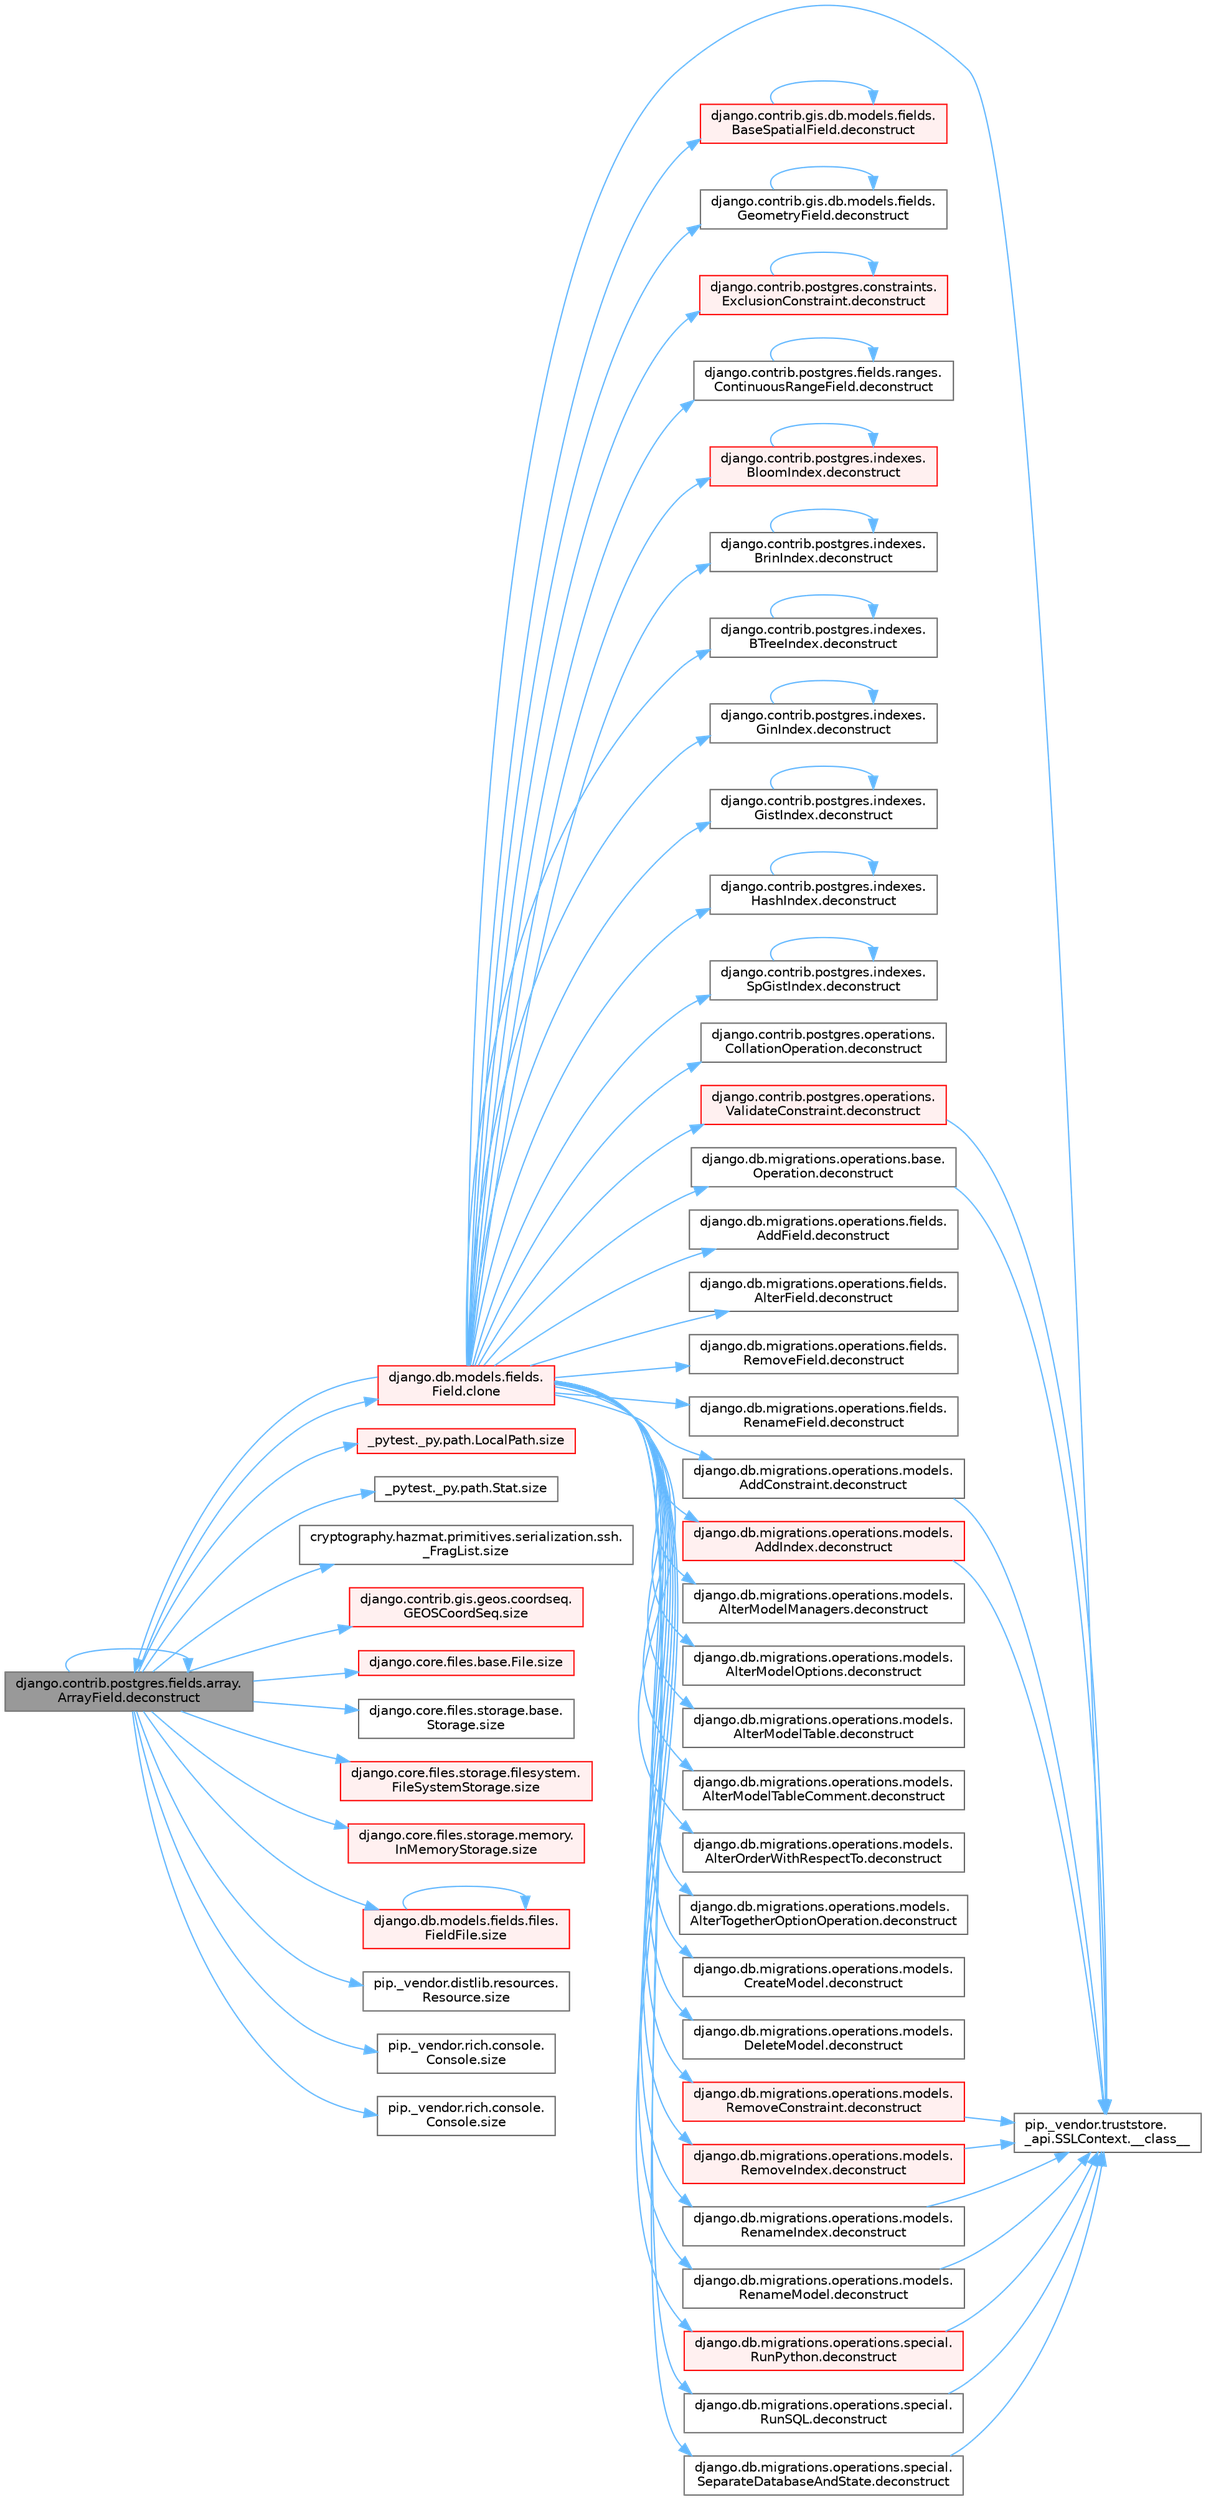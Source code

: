 digraph "django.contrib.postgres.fields.array.ArrayField.deconstruct"
{
 // LATEX_PDF_SIZE
  bgcolor="transparent";
  edge [fontname=Helvetica,fontsize=10,labelfontname=Helvetica,labelfontsize=10];
  node [fontname=Helvetica,fontsize=10,shape=box,height=0.2,width=0.4];
  rankdir="LR";
  Node1 [id="Node000001",label="django.contrib.postgres.fields.array.\lArrayField.deconstruct",height=0.2,width=0.4,color="gray40", fillcolor="grey60", style="filled", fontcolor="black",tooltip=" "];
  Node1 -> Node2 [id="edge1_Node000001_Node000002",color="steelblue1",style="solid",tooltip=" "];
  Node2 [id="Node000002",label="django.db.models.fields.\lField.clone",height=0.2,width=0.4,color="red", fillcolor="#FFF0F0", style="filled",URL="$classdjango_1_1db_1_1models_1_1fields_1_1_field.html#aeaf9d4a620ef742dbc6414393f549ee2",tooltip=" "];
  Node2 -> Node3 [id="edge2_Node000002_Node000003",color="steelblue1",style="solid",tooltip=" "];
  Node3 [id="Node000003",label="pip._vendor.truststore.\l_api.SSLContext.__class__",height=0.2,width=0.4,color="grey40", fillcolor="white", style="filled",URL="$classpip_1_1__vendor_1_1truststore_1_1__api_1_1_s_s_l_context.html#a530861514f31eabaa3f513557d6e66de",tooltip=" "];
  Node2 -> Node4 [id="edge3_Node000002_Node000004",color="steelblue1",style="solid",tooltip=" "];
  Node4 [id="Node000004",label="django.contrib.gis.db.models.fields.\lBaseSpatialField.deconstruct",height=0.2,width=0.4,color="red", fillcolor="#FFF0F0", style="filled",URL="$classdjango_1_1contrib_1_1gis_1_1db_1_1models_1_1fields_1_1_base_spatial_field.html#a058928b48dd79c1c550fe385a9b7d299",tooltip=" "];
  Node4 -> Node4 [id="edge4_Node000004_Node000004",color="steelblue1",style="solid",tooltip=" "];
  Node2 -> Node44 [id="edge5_Node000002_Node000044",color="steelblue1",style="solid",tooltip=" "];
  Node44 [id="Node000044",label="django.contrib.gis.db.models.fields.\lGeometryField.deconstruct",height=0.2,width=0.4,color="grey40", fillcolor="white", style="filled",URL="$classdjango_1_1contrib_1_1gis_1_1db_1_1models_1_1fields_1_1_geometry_field.html#add4b3ce873d39b38a00dc86d0472a7f8",tooltip=" "];
  Node44 -> Node44 [id="edge6_Node000044_Node000044",color="steelblue1",style="solid",tooltip=" "];
  Node2 -> Node45 [id="edge7_Node000002_Node000045",color="steelblue1",style="solid",tooltip=" "];
  Node45 [id="Node000045",label="django.contrib.postgres.constraints.\lExclusionConstraint.deconstruct",height=0.2,width=0.4,color="red", fillcolor="#FFF0F0", style="filled",URL="$classdjango_1_1contrib_1_1postgres_1_1constraints_1_1_exclusion_constraint.html#ad7f2b1013a1aeb3f6e584282ead19dfb",tooltip=" "];
  Node45 -> Node45 [id="edge8_Node000045_Node000045",color="steelblue1",style="solid",tooltip=" "];
  Node2 -> Node1 [id="edge9_Node000002_Node000001",color="steelblue1",style="solid",tooltip=" "];
  Node2 -> Node3135 [id="edge10_Node000002_Node003135",color="steelblue1",style="solid",tooltip=" "];
  Node3135 [id="Node003135",label="django.contrib.postgres.fields.ranges.\lContinuousRangeField.deconstruct",height=0.2,width=0.4,color="grey40", fillcolor="white", style="filled",URL="$classdjango_1_1contrib_1_1postgres_1_1fields_1_1ranges_1_1_continuous_range_field.html#a7d8c19800da55e565e967f46565d513f",tooltip=" "];
  Node3135 -> Node3135 [id="edge11_Node003135_Node003135",color="steelblue1",style="solid",tooltip=" "];
  Node2 -> Node3136 [id="edge12_Node000002_Node003136",color="steelblue1",style="solid",tooltip=" "];
  Node3136 [id="Node003136",label="django.contrib.postgres.indexes.\lBloomIndex.deconstruct",height=0.2,width=0.4,color="red", fillcolor="#FFF0F0", style="filled",URL="$classdjango_1_1contrib_1_1postgres_1_1indexes_1_1_bloom_index.html#a57be7d583ae529aaff7ad1c4618c7425",tooltip=" "];
  Node3136 -> Node3136 [id="edge13_Node003136_Node003136",color="steelblue1",style="solid",tooltip=" "];
  Node2 -> Node3138 [id="edge14_Node000002_Node003138",color="steelblue1",style="solid",tooltip=" "];
  Node3138 [id="Node003138",label="django.contrib.postgres.indexes.\lBrinIndex.deconstruct",height=0.2,width=0.4,color="grey40", fillcolor="white", style="filled",URL="$classdjango_1_1contrib_1_1postgres_1_1indexes_1_1_brin_index.html#a70acb3081e60fd34e338bdb4ea5ddbd3",tooltip=" "];
  Node3138 -> Node3138 [id="edge15_Node003138_Node003138",color="steelblue1",style="solid",tooltip=" "];
  Node2 -> Node3139 [id="edge16_Node000002_Node003139",color="steelblue1",style="solid",tooltip=" "];
  Node3139 [id="Node003139",label="django.contrib.postgres.indexes.\lBTreeIndex.deconstruct",height=0.2,width=0.4,color="grey40", fillcolor="white", style="filled",URL="$classdjango_1_1contrib_1_1postgres_1_1indexes_1_1_b_tree_index.html#a929d08508bdc568716c65293d1eba9f7",tooltip=" "];
  Node3139 -> Node3139 [id="edge17_Node003139_Node003139",color="steelblue1",style="solid",tooltip=" "];
  Node2 -> Node3140 [id="edge18_Node000002_Node003140",color="steelblue1",style="solid",tooltip=" "];
  Node3140 [id="Node003140",label="django.contrib.postgres.indexes.\lGinIndex.deconstruct",height=0.2,width=0.4,color="grey40", fillcolor="white", style="filled",URL="$classdjango_1_1contrib_1_1postgres_1_1indexes_1_1_gin_index.html#a55e73d4fd27a2587b082b93f089591d9",tooltip=" "];
  Node3140 -> Node3140 [id="edge19_Node003140_Node003140",color="steelblue1",style="solid",tooltip=" "];
  Node2 -> Node3141 [id="edge20_Node000002_Node003141",color="steelblue1",style="solid",tooltip=" "];
  Node3141 [id="Node003141",label="django.contrib.postgres.indexes.\lGistIndex.deconstruct",height=0.2,width=0.4,color="grey40", fillcolor="white", style="filled",URL="$classdjango_1_1contrib_1_1postgres_1_1indexes_1_1_gist_index.html#ae15784a4c34667b65f56fbc9dd7ccdac",tooltip=" "];
  Node3141 -> Node3141 [id="edge21_Node003141_Node003141",color="steelblue1",style="solid",tooltip=" "];
  Node2 -> Node3142 [id="edge22_Node000002_Node003142",color="steelblue1",style="solid",tooltip=" "];
  Node3142 [id="Node003142",label="django.contrib.postgres.indexes.\lHashIndex.deconstruct",height=0.2,width=0.4,color="grey40", fillcolor="white", style="filled",URL="$classdjango_1_1contrib_1_1postgres_1_1indexes_1_1_hash_index.html#ad795dadce0f5b6bacbfab1aa08fa898f",tooltip=" "];
  Node3142 -> Node3142 [id="edge23_Node003142_Node003142",color="steelblue1",style="solid",tooltip=" "];
  Node2 -> Node3143 [id="edge24_Node000002_Node003143",color="steelblue1",style="solid",tooltip=" "];
  Node3143 [id="Node003143",label="django.contrib.postgres.indexes.\lSpGistIndex.deconstruct",height=0.2,width=0.4,color="grey40", fillcolor="white", style="filled",URL="$classdjango_1_1contrib_1_1postgres_1_1indexes_1_1_sp_gist_index.html#a0408de5beee497bd120e338d37d9f30a",tooltip=" "];
  Node3143 -> Node3143 [id="edge25_Node003143_Node003143",color="steelblue1",style="solid",tooltip=" "];
  Node2 -> Node3144 [id="edge26_Node000002_Node003144",color="steelblue1",style="solid",tooltip=" "];
  Node3144 [id="Node003144",label="django.contrib.postgres.operations.\lCollationOperation.deconstruct",height=0.2,width=0.4,color="grey40", fillcolor="white", style="filled",URL="$classdjango_1_1contrib_1_1postgres_1_1operations_1_1_collation_operation.html#a753776f223e6bb85fb991ae598a9c67f",tooltip=" "];
  Node2 -> Node3145 [id="edge27_Node000002_Node003145",color="steelblue1",style="solid",tooltip=" "];
  Node3145 [id="Node003145",label="django.contrib.postgres.operations.\lValidateConstraint.deconstruct",height=0.2,width=0.4,color="red", fillcolor="#FFF0F0", style="filled",URL="$classdjango_1_1contrib_1_1postgres_1_1operations_1_1_validate_constraint.html#a6dc0b2612c92acca0d9e2a23b0a2499e",tooltip=" "];
  Node3145 -> Node3 [id="edge28_Node003145_Node000003",color="steelblue1",style="solid",tooltip=" "];
  Node2 -> Node3146 [id="edge29_Node000002_Node003146",color="steelblue1",style="solid",tooltip=" "];
  Node3146 [id="Node003146",label="django.db.migrations.operations.base.\lOperation.deconstruct",height=0.2,width=0.4,color="grey40", fillcolor="white", style="filled",URL="$classdjango_1_1db_1_1migrations_1_1operations_1_1base_1_1_operation.html#a7a97aba5207d742bdaa2e7562714a062",tooltip=" "];
  Node3146 -> Node3 [id="edge30_Node003146_Node000003",color="steelblue1",style="solid",tooltip=" "];
  Node2 -> Node3147 [id="edge31_Node000002_Node003147",color="steelblue1",style="solid",tooltip=" "];
  Node3147 [id="Node003147",label="django.db.migrations.operations.fields.\lAddField.deconstruct",height=0.2,width=0.4,color="grey40", fillcolor="white", style="filled",URL="$classdjango_1_1db_1_1migrations_1_1operations_1_1fields_1_1_add_field.html#ad90ff2d44c1d75e84d935f73d096c185",tooltip=" "];
  Node2 -> Node3148 [id="edge32_Node000002_Node003148",color="steelblue1",style="solid",tooltip=" "];
  Node3148 [id="Node003148",label="django.db.migrations.operations.fields.\lAlterField.deconstruct",height=0.2,width=0.4,color="grey40", fillcolor="white", style="filled",URL="$classdjango_1_1db_1_1migrations_1_1operations_1_1fields_1_1_alter_field.html#acf97f698af9bfb34b19eac8130c0aa75",tooltip=" "];
  Node2 -> Node3149 [id="edge33_Node000002_Node003149",color="steelblue1",style="solid",tooltip=" "];
  Node3149 [id="Node003149",label="django.db.migrations.operations.fields.\lRemoveField.deconstruct",height=0.2,width=0.4,color="grey40", fillcolor="white", style="filled",URL="$classdjango_1_1db_1_1migrations_1_1operations_1_1fields_1_1_remove_field.html#abc65085f00d28f3ae0fbb5884352ccd6",tooltip=" "];
  Node2 -> Node3150 [id="edge34_Node000002_Node003150",color="steelblue1",style="solid",tooltip=" "];
  Node3150 [id="Node003150",label="django.db.migrations.operations.fields.\lRenameField.deconstruct",height=0.2,width=0.4,color="grey40", fillcolor="white", style="filled",URL="$classdjango_1_1db_1_1migrations_1_1operations_1_1fields_1_1_rename_field.html#a1394eb8a54a66c0e3075c5651f9124b7",tooltip=" "];
  Node2 -> Node3151 [id="edge35_Node000002_Node003151",color="steelblue1",style="solid",tooltip=" "];
  Node3151 [id="Node003151",label="django.db.migrations.operations.models.\lAddConstraint.deconstruct",height=0.2,width=0.4,color="grey40", fillcolor="white", style="filled",URL="$classdjango_1_1db_1_1migrations_1_1operations_1_1models_1_1_add_constraint.html#ae9926e77db210a7f2e249060eea2d083",tooltip=" "];
  Node3151 -> Node3 [id="edge36_Node003151_Node000003",color="steelblue1",style="solid",tooltip=" "];
  Node2 -> Node3152 [id="edge37_Node000002_Node003152",color="steelblue1",style="solid",tooltip=" "];
  Node3152 [id="Node003152",label="django.db.migrations.operations.models.\lAddIndex.deconstruct",height=0.2,width=0.4,color="red", fillcolor="#FFF0F0", style="filled",URL="$classdjango_1_1db_1_1migrations_1_1operations_1_1models_1_1_add_index.html#a0a2edbeacf2565de84f867b03b9b5beb",tooltip=" "];
  Node3152 -> Node3 [id="edge38_Node003152_Node000003",color="steelblue1",style="solid",tooltip=" "];
  Node2 -> Node3153 [id="edge39_Node000002_Node003153",color="steelblue1",style="solid",tooltip=" "];
  Node3153 [id="Node003153",label="django.db.migrations.operations.models.\lAlterModelManagers.deconstruct",height=0.2,width=0.4,color="grey40", fillcolor="white", style="filled",URL="$classdjango_1_1db_1_1migrations_1_1operations_1_1models_1_1_alter_model_managers.html#a18a01041b80255943dce85c5da7e8571",tooltip=" "];
  Node2 -> Node3154 [id="edge40_Node000002_Node003154",color="steelblue1",style="solid",tooltip=" "];
  Node3154 [id="Node003154",label="django.db.migrations.operations.models.\lAlterModelOptions.deconstruct",height=0.2,width=0.4,color="grey40", fillcolor="white", style="filled",URL="$classdjango_1_1db_1_1migrations_1_1operations_1_1models_1_1_alter_model_options.html#a365a6e4ecf4bf3827f3bfdad7ce9e261",tooltip=" "];
  Node2 -> Node3155 [id="edge41_Node000002_Node003155",color="steelblue1",style="solid",tooltip=" "];
  Node3155 [id="Node003155",label="django.db.migrations.operations.models.\lAlterModelTable.deconstruct",height=0.2,width=0.4,color="grey40", fillcolor="white", style="filled",URL="$classdjango_1_1db_1_1migrations_1_1operations_1_1models_1_1_alter_model_table.html#abc80de93145750cb809812402d1cb91a",tooltip=" "];
  Node2 -> Node3156 [id="edge42_Node000002_Node003156",color="steelblue1",style="solid",tooltip=" "];
  Node3156 [id="Node003156",label="django.db.migrations.operations.models.\lAlterModelTableComment.deconstruct",height=0.2,width=0.4,color="grey40", fillcolor="white", style="filled",URL="$classdjango_1_1db_1_1migrations_1_1operations_1_1models_1_1_alter_model_table_comment.html#a3d99f2c0c06aeadc207b7cac30414134",tooltip=" "];
  Node2 -> Node3157 [id="edge43_Node000002_Node003157",color="steelblue1",style="solid",tooltip=" "];
  Node3157 [id="Node003157",label="django.db.migrations.operations.models.\lAlterOrderWithRespectTo.deconstruct",height=0.2,width=0.4,color="grey40", fillcolor="white", style="filled",URL="$classdjango_1_1db_1_1migrations_1_1operations_1_1models_1_1_alter_order_with_respect_to.html#adc2ed00c4fb3fefc5420c5560c688f2b",tooltip=" "];
  Node2 -> Node3158 [id="edge44_Node000002_Node003158",color="steelblue1",style="solid",tooltip=" "];
  Node3158 [id="Node003158",label="django.db.migrations.operations.models.\lAlterTogetherOptionOperation.deconstruct",height=0.2,width=0.4,color="grey40", fillcolor="white", style="filled",URL="$classdjango_1_1db_1_1migrations_1_1operations_1_1models_1_1_alter_together_option_operation.html#a65ec7e543708b3a133b3b5b655937f94",tooltip=" "];
  Node2 -> Node3159 [id="edge45_Node000002_Node003159",color="steelblue1",style="solid",tooltip=" "];
  Node3159 [id="Node003159",label="django.db.migrations.operations.models.\lCreateModel.deconstruct",height=0.2,width=0.4,color="grey40", fillcolor="white", style="filled",URL="$classdjango_1_1db_1_1migrations_1_1operations_1_1models_1_1_create_model.html#a97c0edba25e3ef0d56f0890d87945aaa",tooltip=" "];
  Node2 -> Node3160 [id="edge46_Node000002_Node003160",color="steelblue1",style="solid",tooltip=" "];
  Node3160 [id="Node003160",label="django.db.migrations.operations.models.\lDeleteModel.deconstruct",height=0.2,width=0.4,color="grey40", fillcolor="white", style="filled",URL="$classdjango_1_1db_1_1migrations_1_1operations_1_1models_1_1_delete_model.html#a178b3871af7f9676d37bd1c99a961cc0",tooltip=" "];
  Node2 -> Node3161 [id="edge47_Node000002_Node003161",color="steelblue1",style="solid",tooltip=" "];
  Node3161 [id="Node003161",label="django.db.migrations.operations.models.\lRemoveConstraint.deconstruct",height=0.2,width=0.4,color="red", fillcolor="#FFF0F0", style="filled",URL="$classdjango_1_1db_1_1migrations_1_1operations_1_1models_1_1_remove_constraint.html#a6297f9331abf1d8f6b5fa50dc262a86f",tooltip=" "];
  Node3161 -> Node3 [id="edge48_Node003161_Node000003",color="steelblue1",style="solid",tooltip=" "];
  Node2 -> Node3162 [id="edge49_Node000002_Node003162",color="steelblue1",style="solid",tooltip=" "];
  Node3162 [id="Node003162",label="django.db.migrations.operations.models.\lRemoveIndex.deconstruct",height=0.2,width=0.4,color="red", fillcolor="#FFF0F0", style="filled",URL="$classdjango_1_1db_1_1migrations_1_1operations_1_1models_1_1_remove_index.html#adb6e4c14e05ba5ec18143f36390b4a26",tooltip=" "];
  Node3162 -> Node3 [id="edge50_Node003162_Node000003",color="steelblue1",style="solid",tooltip=" "];
  Node2 -> Node3163 [id="edge51_Node000002_Node003163",color="steelblue1",style="solid",tooltip=" "];
  Node3163 [id="Node003163",label="django.db.migrations.operations.models.\lRenameIndex.deconstruct",height=0.2,width=0.4,color="grey40", fillcolor="white", style="filled",URL="$classdjango_1_1db_1_1migrations_1_1operations_1_1models_1_1_rename_index.html#a89c68d8ab090ad3591d70162a0240254",tooltip=" "];
  Node3163 -> Node3 [id="edge52_Node003163_Node000003",color="steelblue1",style="solid",tooltip=" "];
  Node2 -> Node3164 [id="edge53_Node000002_Node003164",color="steelblue1",style="solid",tooltip=" "];
  Node3164 [id="Node003164",label="django.db.migrations.operations.models.\lRenameModel.deconstruct",height=0.2,width=0.4,color="grey40", fillcolor="white", style="filled",URL="$classdjango_1_1db_1_1migrations_1_1operations_1_1models_1_1_rename_model.html#afbdafdf5fc4a5cab17fdce022811a77b",tooltip=" "];
  Node3164 -> Node3 [id="edge54_Node003164_Node000003",color="steelblue1",style="solid",tooltip=" "];
  Node2 -> Node3165 [id="edge55_Node000002_Node003165",color="steelblue1",style="solid",tooltip=" "];
  Node3165 [id="Node003165",label="django.db.migrations.operations.special.\lRunPython.deconstruct",height=0.2,width=0.4,color="red", fillcolor="#FFF0F0", style="filled",URL="$classdjango_1_1db_1_1migrations_1_1operations_1_1special_1_1_run_python.html#a3ebffa7aae0aa0af2f1949bc22b757aa",tooltip=" "];
  Node3165 -> Node3 [id="edge56_Node003165_Node000003",color="steelblue1",style="solid",tooltip=" "];
  Node2 -> Node3167 [id="edge57_Node000002_Node003167",color="steelblue1",style="solid",tooltip=" "];
  Node3167 [id="Node003167",label="django.db.migrations.operations.special.\lRunSQL.deconstruct",height=0.2,width=0.4,color="grey40", fillcolor="white", style="filled",URL="$classdjango_1_1db_1_1migrations_1_1operations_1_1special_1_1_run_s_q_l.html#ad4e79e8ce8a30cd2c0bb2ab91e2d0ef2",tooltip=" "];
  Node3167 -> Node3 [id="edge58_Node003167_Node000003",color="steelblue1",style="solid",tooltip=" "];
  Node2 -> Node3168 [id="edge59_Node000002_Node003168",color="steelblue1",style="solid",tooltip=" "];
  Node3168 [id="Node003168",label="django.db.migrations.operations.special.\lSeparateDatabaseAndState.deconstruct",height=0.2,width=0.4,color="grey40", fillcolor="white", style="filled",URL="$classdjango_1_1db_1_1migrations_1_1operations_1_1special_1_1_separate_database_and_state.html#a87b4caac9f552a62c27420a00515a533",tooltip=" "];
  Node3168 -> Node3 [id="edge60_Node003168_Node000003",color="steelblue1",style="solid",tooltip=" "];
  Node1 -> Node1 [id="edge61_Node000001_Node000001",color="steelblue1",style="solid",tooltip=" "];
  Node1 -> Node1466 [id="edge62_Node000001_Node001466",color="steelblue1",style="solid",tooltip=" "];
  Node1466 [id="Node001466",label="_pytest._py.path.LocalPath.size",height=0.2,width=0.4,color="red", fillcolor="#FFF0F0", style="filled",URL="$class__pytest_1_1__py_1_1path_1_1_local_path.html#a01312293d7ed99c7153402aa1c228012",tooltip=" "];
  Node1 -> Node1470 [id="edge63_Node000001_Node001470",color="steelblue1",style="solid",tooltip=" "];
  Node1470 [id="Node001470",label="_pytest._py.path.Stat.size",height=0.2,width=0.4,color="grey40", fillcolor="white", style="filled",URL="$class__pytest_1_1__py_1_1path_1_1_stat.html#a206ba7bd29fc72352b3af66d7a7aafef",tooltip=" "];
  Node1 -> Node1471 [id="edge64_Node000001_Node001471",color="steelblue1",style="solid",tooltip=" "];
  Node1471 [id="Node001471",label="cryptography.hazmat.primitives.serialization.ssh.\l_FragList.size",height=0.2,width=0.4,color="grey40", fillcolor="white", style="filled",URL="$classcryptography_1_1hazmat_1_1primitives_1_1serialization_1_1ssh_1_1___frag_list.html#a7e9d0a2bab129dc613ec19fe73f24252",tooltip=" "];
  Node1 -> Node1472 [id="edge65_Node000001_Node001472",color="steelblue1",style="solid",tooltip=" "];
  Node1472 [id="Node001472",label="django.contrib.gis.geos.coordseq.\lGEOSCoordSeq.size",height=0.2,width=0.4,color="red", fillcolor="#FFF0F0", style="filled",URL="$classdjango_1_1contrib_1_1gis_1_1geos_1_1coordseq_1_1_g_e_o_s_coord_seq.html#a918c80def6f7235c7da41e8aaf614fa6",tooltip=" "];
  Node1 -> Node1473 [id="edge66_Node000001_Node001473",color="steelblue1",style="solid",tooltip=" "];
  Node1473 [id="Node001473",label="django.core.files.base.File.size",height=0.2,width=0.4,color="red", fillcolor="#FFF0F0", style="filled",URL="$classdjango_1_1core_1_1files_1_1base_1_1_file.html#abe624c2bbb9a5c895e8d99ec7de4fd3d",tooltip=" "];
  Node1 -> Node1474 [id="edge67_Node000001_Node001474",color="steelblue1",style="solid",tooltip=" "];
  Node1474 [id="Node001474",label="django.core.files.storage.base.\lStorage.size",height=0.2,width=0.4,color="grey40", fillcolor="white", style="filled",URL="$classdjango_1_1core_1_1files_1_1storage_1_1base_1_1_storage.html#a135bb0f4147e20b20d038cdc2304dd78",tooltip=" "];
  Node1 -> Node1475 [id="edge68_Node000001_Node001475",color="steelblue1",style="solid",tooltip=" "];
  Node1475 [id="Node001475",label="django.core.files.storage.filesystem.\lFileSystemStorage.size",height=0.2,width=0.4,color="red", fillcolor="#FFF0F0", style="filled",URL="$classdjango_1_1core_1_1files_1_1storage_1_1filesystem_1_1_file_system_storage.html#a6e5dbaebdedc839f8a2869922a7181de",tooltip=" "];
  Node1 -> Node1483 [id="edge69_Node000001_Node001483",color="steelblue1",style="solid",tooltip=" "];
  Node1483 [id="Node001483",label="django.core.files.storage.memory.\lInMemoryStorage.size",height=0.2,width=0.4,color="red", fillcolor="#FFF0F0", style="filled",URL="$classdjango_1_1core_1_1files_1_1storage_1_1memory_1_1_in_memory_storage.html#ac6691324035626377fb3989472a673be",tooltip=" "];
  Node1 -> Node1502 [id="edge70_Node000001_Node001502",color="steelblue1",style="solid",tooltip=" "];
  Node1502 [id="Node001502",label="django.db.models.fields.files.\lFieldFile.size",height=0.2,width=0.4,color="red", fillcolor="#FFF0F0", style="filled",URL="$classdjango_1_1db_1_1models_1_1fields_1_1files_1_1_field_file.html#aea23a57308858c3cbc573c67f2ab9b74",tooltip=" "];
  Node1502 -> Node1502 [id="edge71_Node001502_Node001502",color="steelblue1",style="solid",tooltip=" "];
  Node1 -> Node1503 [id="edge72_Node000001_Node001503",color="steelblue1",style="solid",tooltip=" "];
  Node1503 [id="Node001503",label="pip._vendor.distlib.resources.\lResource.size",height=0.2,width=0.4,color="grey40", fillcolor="white", style="filled",URL="$classpip_1_1__vendor_1_1distlib_1_1resources_1_1_resource.html#a65a294bc884a9f006d465df4a7be732d",tooltip=" "];
  Node1 -> Node1504 [id="edge73_Node000001_Node001504",color="steelblue1",style="solid",tooltip=" "];
  Node1504 [id="Node001504",label="pip._vendor.rich.console.\lConsole.size",height=0.2,width=0.4,color="grey40", fillcolor="white", style="filled",URL="$classpip_1_1__vendor_1_1rich_1_1console_1_1_console.html#a51e25cd9881c627f959a35e7623b81db",tooltip=" "];
  Node1 -> Node1505 [id="edge74_Node000001_Node001505",color="steelblue1",style="solid",tooltip=" "];
  Node1505 [id="Node001505",label="pip._vendor.rich.console.\lConsole.size",height=0.2,width=0.4,color="grey40", fillcolor="white", style="filled",URL="$classpip_1_1__vendor_1_1rich_1_1console_1_1_console.html#ae882677fb24c61ad973112e90fadafa7",tooltip=" "];
}
